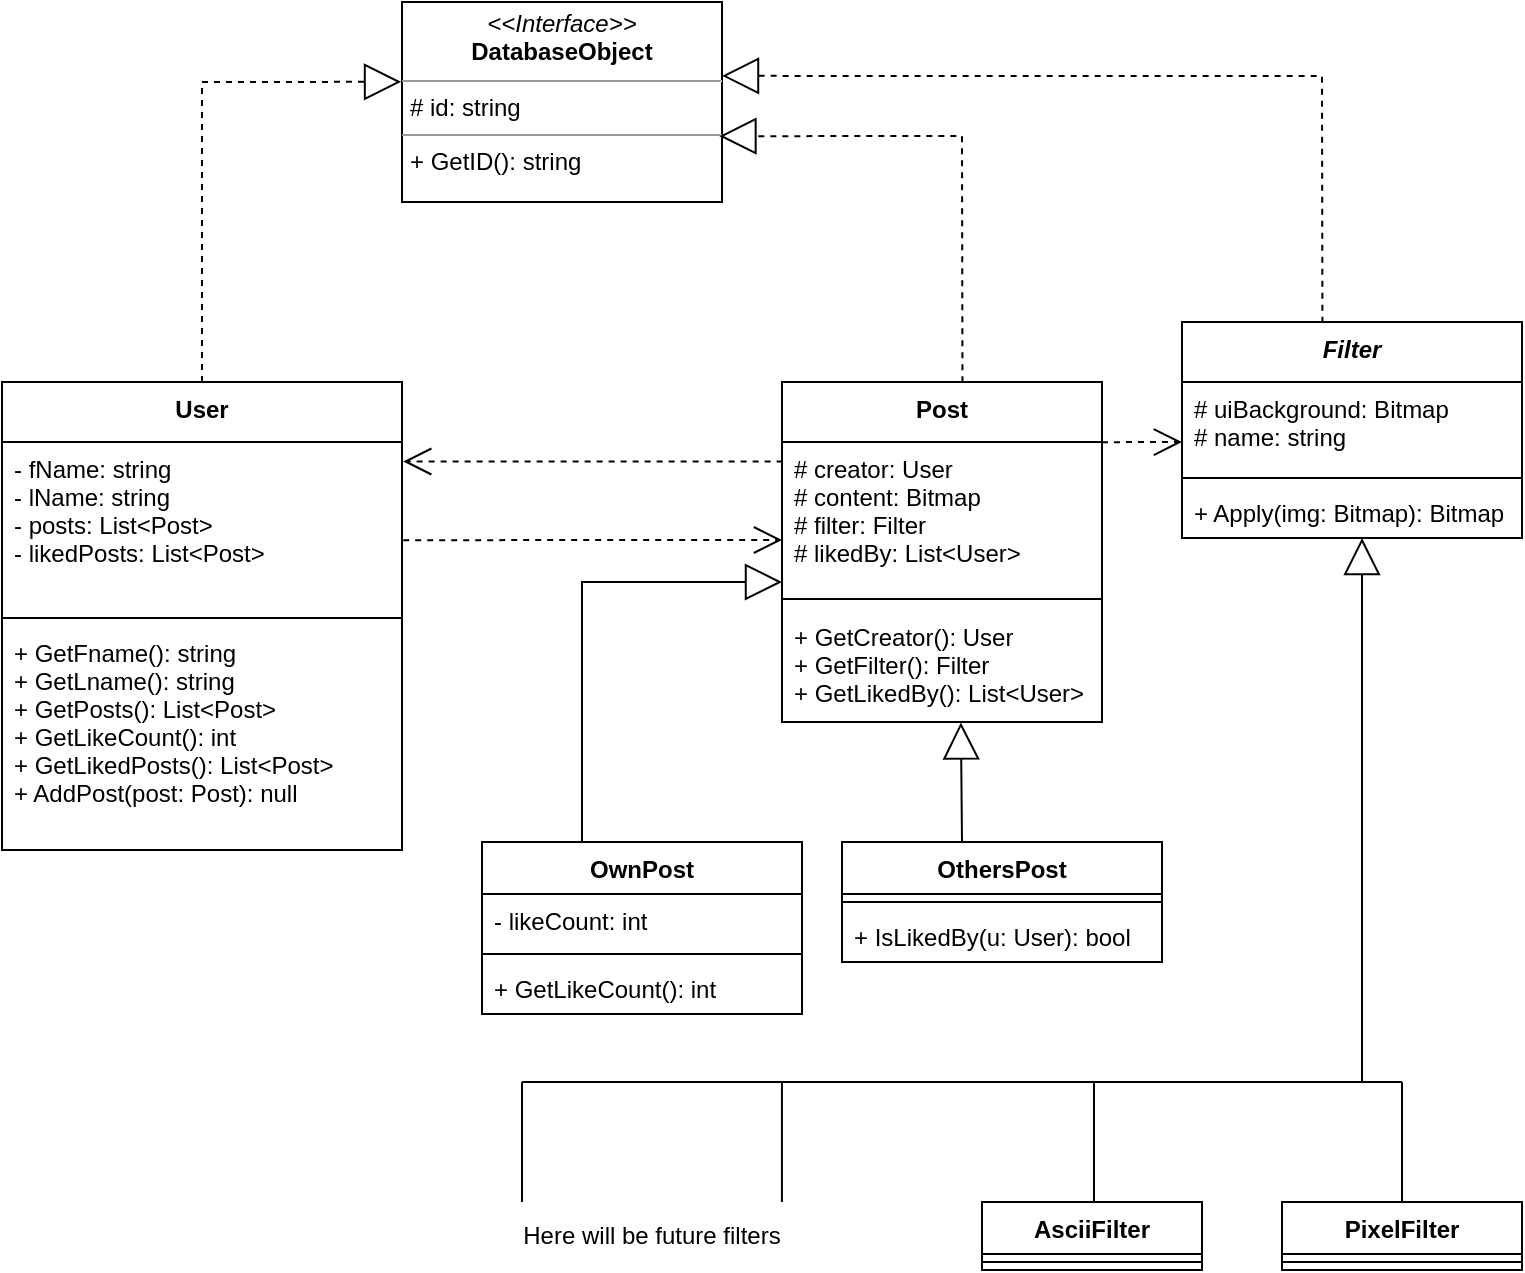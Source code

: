 <mxfile version="20.5.3" type="github">
  <diagram id="5j97dR44W0pkRMfTW0MN" name="‫עמוד-1‬">
    <mxGraphModel dx="1480" dy="838" grid="0" gridSize="10" guides="1" tooltips="1" connect="1" arrows="1" fold="1" page="1" pageScale="1" pageWidth="827" pageHeight="1169" math="0" shadow="0">
      <root>
        <mxCell id="0" />
        <mxCell id="1" parent="0" />
        <mxCell id="RlVIT7YuRauQy9fZDoNZ-9" value="User" style="swimlane;fontStyle=1;align=center;verticalAlign=top;childLayout=stackLayout;horizontal=1;startSize=30;horizontalStack=0;resizeParent=1;resizeParentMax=0;resizeLast=0;collapsible=1;marginBottom=0;rounded=0;" vertex="1" parent="1">
          <mxGeometry x="20" y="210" width="200" height="234" as="geometry" />
        </mxCell>
        <mxCell id="RlVIT7YuRauQy9fZDoNZ-10" value="- fName: string&#xa;- lName: string&#xa;- posts: List&lt;Post&gt;&#xa;- likedPosts: List&lt;Post&gt;" style="text;strokeColor=none;fillColor=none;align=left;verticalAlign=top;spacingLeft=4;spacingRight=4;overflow=hidden;rotatable=0;points=[[0,0.5],[1,0.5]];portConstraint=eastwest;rounded=0;" vertex="1" parent="RlVIT7YuRauQy9fZDoNZ-9">
          <mxGeometry y="30" width="200" height="84" as="geometry" />
        </mxCell>
        <mxCell id="RlVIT7YuRauQy9fZDoNZ-11" value="" style="line;strokeWidth=1;fillColor=none;align=left;verticalAlign=middle;spacingTop=-1;spacingLeft=3;spacingRight=3;rotatable=0;labelPosition=right;points=[];portConstraint=eastwest;strokeColor=inherit;rounded=0;" vertex="1" parent="RlVIT7YuRauQy9fZDoNZ-9">
          <mxGeometry y="114" width="200" height="8" as="geometry" />
        </mxCell>
        <mxCell id="RlVIT7YuRauQy9fZDoNZ-12" value="+ GetFname(): string&#xa;+ GetLname(): string&#xa;+ GetPosts(): List&lt;Post&gt;&#xa;+ GetLikeCount(): int&#xa;+ GetLikedPosts(): List&lt;Post&gt;&#xa;+ AddPost(post: Post): null" style="text;strokeColor=none;fillColor=none;align=left;verticalAlign=top;spacingLeft=4;spacingRight=4;overflow=hidden;rotatable=0;points=[[0,0.5],[1,0.5]];portConstraint=eastwest;rounded=0;" vertex="1" parent="RlVIT7YuRauQy9fZDoNZ-9">
          <mxGeometry y="122" width="200" height="112" as="geometry" />
        </mxCell>
        <mxCell id="RlVIT7YuRauQy9fZDoNZ-13" value="Post" style="swimlane;fontStyle=1;align=center;verticalAlign=top;childLayout=stackLayout;horizontal=1;startSize=30;horizontalStack=0;resizeParent=1;resizeParentMax=0;resizeLast=0;collapsible=1;marginBottom=0;" vertex="1" parent="1">
          <mxGeometry x="410" y="210" width="160" height="170" as="geometry" />
        </mxCell>
        <mxCell id="RlVIT7YuRauQy9fZDoNZ-14" value="# creator: User&#xa;# content: Bitmap&#xa;# filter: Filter&#xa;# likedBy: List&lt;User&gt;" style="text;strokeColor=none;fillColor=none;align=left;verticalAlign=top;spacingLeft=4;spacingRight=4;overflow=hidden;rotatable=0;points=[[0,0.5],[1,0.5]];portConstraint=eastwest;" vertex="1" parent="RlVIT7YuRauQy9fZDoNZ-13">
          <mxGeometry y="30" width="160" height="73" as="geometry" />
        </mxCell>
        <mxCell id="RlVIT7YuRauQy9fZDoNZ-15" value="" style="line;strokeWidth=1;fillColor=none;align=left;verticalAlign=middle;spacingTop=-1;spacingLeft=3;spacingRight=3;rotatable=0;labelPosition=right;points=[];portConstraint=eastwest;strokeColor=inherit;" vertex="1" parent="RlVIT7YuRauQy9fZDoNZ-13">
          <mxGeometry y="103" width="160" height="11" as="geometry" />
        </mxCell>
        <mxCell id="RlVIT7YuRauQy9fZDoNZ-16" value="+ GetCreator(): User&#xa;+ GetFilter(): Filter&#xa;+ GetLikedBy(): List&lt;User&gt;" style="text;strokeColor=none;fillColor=none;align=left;verticalAlign=top;spacingLeft=4;spacingRight=4;overflow=hidden;rotatable=0;points=[[0,0.5],[1,0.5]];portConstraint=eastwest;" vertex="1" parent="RlVIT7YuRauQy9fZDoNZ-13">
          <mxGeometry y="114" width="160" height="56" as="geometry" />
        </mxCell>
        <mxCell id="RlVIT7YuRauQy9fZDoNZ-19" value="" style="endArrow=open;endSize=12;dashed=1;html=1;rounded=0;entryX=0;entryY=0;entryDx=0;entryDy=0;entryPerimeter=0;exitX=1.003;exitY=0.001;exitDx=0;exitDy=0;exitPerimeter=0;" edge="1" parent="1">
          <mxGeometry width="160" relative="1" as="geometry">
            <mxPoint x="220.6" y="289.084" as="sourcePoint" />
            <mxPoint x="410" y="289" as="targetPoint" />
          </mxGeometry>
        </mxCell>
        <mxCell id="RlVIT7YuRauQy9fZDoNZ-22" value="" style="endArrow=block;endSize=16;endFill=0;html=1;rounded=0;exitX=0.5;exitY=0;exitDx=0;exitDy=0;entryX=-0.003;entryY=0.399;entryDx=0;entryDy=0;dashed=1;entryPerimeter=0;" edge="1" parent="1" source="RlVIT7YuRauQy9fZDoNZ-9" target="RlVIT7YuRauQy9fZDoNZ-42">
          <mxGeometry width="160" relative="1" as="geometry">
            <mxPoint x="120" y="200" as="sourcePoint" />
            <mxPoint x="220.0" y="60" as="targetPoint" />
            <Array as="points">
              <mxPoint x="120" y="60" />
            </Array>
          </mxGeometry>
        </mxCell>
        <mxCell id="RlVIT7YuRauQy9fZDoNZ-28" value="" style="endArrow=open;endSize=12;dashed=1;html=1;rounded=0;entryX=1.003;entryY=0.116;entryDx=0;entryDy=0;entryPerimeter=0;exitX=0.002;exitY=0.134;exitDx=0;exitDy=0;exitPerimeter=0;" edge="1" parent="1" source="RlVIT7YuRauQy9fZDoNZ-14" target="RlVIT7YuRauQy9fZDoNZ-10">
          <mxGeometry width="160" relative="1" as="geometry">
            <mxPoint x="230.6" y="299.084" as="sourcePoint" />
            <mxPoint x="420" y="299" as="targetPoint" />
          </mxGeometry>
        </mxCell>
        <mxCell id="RlVIT7YuRauQy9fZDoNZ-29" value="" style="endArrow=block;endSize=16;endFill=0;html=1;rounded=0;exitX=0.375;exitY=-0.004;exitDx=0;exitDy=0;entryX=0.559;entryY=1.004;entryDx=0;entryDy=0;entryPerimeter=0;exitPerimeter=0;" edge="1" parent="1" source="RlVIT7YuRauQy9fZDoNZ-38" target="RlVIT7YuRauQy9fZDoNZ-16">
          <mxGeometry width="160" relative="1" as="geometry">
            <mxPoint x="660" y="444" as="sourcePoint" />
            <mxPoint x="570" y="290" as="targetPoint" />
            <Array as="points" />
          </mxGeometry>
        </mxCell>
        <mxCell id="RlVIT7YuRauQy9fZDoNZ-30" value="OwnPost" style="swimlane;fontStyle=1;align=center;verticalAlign=top;childLayout=stackLayout;horizontal=1;startSize=26;horizontalStack=0;resizeParent=1;resizeParentMax=0;resizeLast=0;collapsible=1;marginBottom=0;" vertex="1" parent="1">
          <mxGeometry x="260" y="440" width="160" height="86" as="geometry" />
        </mxCell>
        <mxCell id="RlVIT7YuRauQy9fZDoNZ-31" value="- likeCount: int" style="text;strokeColor=none;fillColor=none;align=left;verticalAlign=top;spacingLeft=4;spacingRight=4;overflow=hidden;rotatable=0;points=[[0,0.5],[1,0.5]];portConstraint=eastwest;" vertex="1" parent="RlVIT7YuRauQy9fZDoNZ-30">
          <mxGeometry y="26" width="160" height="26" as="geometry" />
        </mxCell>
        <mxCell id="RlVIT7YuRauQy9fZDoNZ-32" value="" style="line;strokeWidth=1;fillColor=none;align=left;verticalAlign=middle;spacingTop=-1;spacingLeft=3;spacingRight=3;rotatable=0;labelPosition=right;points=[];portConstraint=eastwest;strokeColor=inherit;" vertex="1" parent="RlVIT7YuRauQy9fZDoNZ-30">
          <mxGeometry y="52" width="160" height="8" as="geometry" />
        </mxCell>
        <mxCell id="RlVIT7YuRauQy9fZDoNZ-33" value="+ GetLikeCount(): int" style="text;strokeColor=none;fillColor=none;align=left;verticalAlign=top;spacingLeft=4;spacingRight=4;overflow=hidden;rotatable=0;points=[[0,0.5],[1,0.5]];portConstraint=eastwest;" vertex="1" parent="RlVIT7YuRauQy9fZDoNZ-30">
          <mxGeometry y="60" width="160" height="26" as="geometry" />
        </mxCell>
        <mxCell id="RlVIT7YuRauQy9fZDoNZ-38" value="OthersPost" style="swimlane;fontStyle=1;align=center;verticalAlign=top;childLayout=stackLayout;horizontal=1;startSize=26;horizontalStack=0;resizeParent=1;resizeParentMax=0;resizeLast=0;collapsible=1;marginBottom=0;" vertex="1" parent="1">
          <mxGeometry x="440" y="440" width="160" height="60" as="geometry" />
        </mxCell>
        <mxCell id="RlVIT7YuRauQy9fZDoNZ-40" value="" style="line;strokeWidth=1;fillColor=none;align=left;verticalAlign=middle;spacingTop=-1;spacingLeft=3;spacingRight=3;rotatable=0;labelPosition=right;points=[];portConstraint=eastwest;strokeColor=inherit;" vertex="1" parent="RlVIT7YuRauQy9fZDoNZ-38">
          <mxGeometry y="26" width="160" height="8" as="geometry" />
        </mxCell>
        <mxCell id="RlVIT7YuRauQy9fZDoNZ-41" value="+ IsLikedBy(u: User): bool" style="text;strokeColor=none;fillColor=none;align=left;verticalAlign=top;spacingLeft=4;spacingRight=4;overflow=hidden;rotatable=0;points=[[0,0.5],[1,0.5]];portConstraint=eastwest;" vertex="1" parent="RlVIT7YuRauQy9fZDoNZ-38">
          <mxGeometry y="34" width="160" height="26" as="geometry" />
        </mxCell>
        <mxCell id="RlVIT7YuRauQy9fZDoNZ-42" value="&lt;p style=&quot;margin:0px;margin-top:4px;text-align:center;&quot;&gt;&lt;i&gt;&amp;lt;&amp;lt;Interface&amp;gt;&amp;gt;&lt;/i&gt;&lt;br&gt;&lt;b&gt;DatabaseObject&lt;/b&gt;&lt;/p&gt;&lt;hr size=&quot;1&quot;&gt;&lt;p style=&quot;margin:0px;margin-left:4px;&quot;&gt;# id: string&lt;br&gt;&lt;/p&gt;&lt;hr size=&quot;1&quot;&gt;&lt;p style=&quot;margin:0px;margin-left:4px;&quot;&gt;+ GetID(): string&lt;br&gt;&lt;/p&gt;" style="verticalAlign=top;align=left;overflow=fill;fontSize=12;fontFamily=Helvetica;html=1;" vertex="1" parent="1">
          <mxGeometry x="220" y="20" width="160" height="100" as="geometry" />
        </mxCell>
        <mxCell id="RlVIT7YuRauQy9fZDoNZ-43" value="" style="endArrow=block;endSize=16;endFill=0;html=1;rounded=0;exitX=0.564;exitY=0.001;exitDx=0;exitDy=0;dashed=1;entryX=0.992;entryY=0.671;entryDx=0;entryDy=0;entryPerimeter=0;exitPerimeter=0;" edge="1" parent="1" source="RlVIT7YuRauQy9fZDoNZ-13" target="RlVIT7YuRauQy9fZDoNZ-42">
          <mxGeometry width="160" relative="1" as="geometry">
            <mxPoint x="500" y="210.0" as="sourcePoint" />
            <mxPoint x="380" y="60" as="targetPoint" />
            <Array as="points">
              <mxPoint x="500" y="87" />
            </Array>
          </mxGeometry>
        </mxCell>
        <mxCell id="RlVIT7YuRauQy9fZDoNZ-44" value="" style="endArrow=block;endSize=16;endFill=0;html=1;rounded=0;entryX=0;entryY=0.25;entryDx=0;entryDy=0;" edge="1" parent="1">
          <mxGeometry width="160" relative="1" as="geometry">
            <mxPoint x="310" y="440" as="sourcePoint" />
            <mxPoint x="410" y="310" as="targetPoint" />
            <Array as="points">
              <mxPoint x="310" y="310" />
            </Array>
          </mxGeometry>
        </mxCell>
        <mxCell id="RlVIT7YuRauQy9fZDoNZ-46" value="Filter" style="swimlane;fontStyle=3;align=center;verticalAlign=top;childLayout=stackLayout;horizontal=1;startSize=30;horizontalStack=0;resizeParent=1;resizeParentMax=0;resizeLast=0;collapsible=1;marginBottom=0;" vertex="1" parent="1">
          <mxGeometry x="610" y="180" width="170" height="108" as="geometry" />
        </mxCell>
        <mxCell id="RlVIT7YuRauQy9fZDoNZ-47" value="# uiBackground: Bitmap&#xa;# name: string&#xa;" style="text;strokeColor=none;fillColor=none;align=left;verticalAlign=top;spacingLeft=4;spacingRight=4;overflow=hidden;rotatable=0;points=[[0,0.5],[1,0.5]];portConstraint=eastwest;" vertex="1" parent="RlVIT7YuRauQy9fZDoNZ-46">
          <mxGeometry y="30" width="170" height="44" as="geometry" />
        </mxCell>
        <mxCell id="RlVIT7YuRauQy9fZDoNZ-50" value="" style="endArrow=open;endSize=12;dashed=1;html=1;rounded=0;exitX=1.003;exitY=0.001;exitDx=0;exitDy=0;exitPerimeter=0;" edge="1" parent="RlVIT7YuRauQy9fZDoNZ-46">
          <mxGeometry width="160" relative="1" as="geometry">
            <mxPoint x="-40.0" y="60.084" as="sourcePoint" />
            <mxPoint y="60" as="targetPoint" />
          </mxGeometry>
        </mxCell>
        <mxCell id="RlVIT7YuRauQy9fZDoNZ-48" value="" style="line;strokeWidth=1;fillColor=none;align=left;verticalAlign=middle;spacingTop=-1;spacingLeft=3;spacingRight=3;rotatable=0;labelPosition=right;points=[];portConstraint=eastwest;strokeColor=inherit;" vertex="1" parent="RlVIT7YuRauQy9fZDoNZ-46">
          <mxGeometry y="74" width="170" height="8" as="geometry" />
        </mxCell>
        <mxCell id="RlVIT7YuRauQy9fZDoNZ-49" value="+ Apply(img: Bitmap): Bitmap" style="text;strokeColor=none;fillColor=none;align=left;verticalAlign=top;spacingLeft=4;spacingRight=4;overflow=hidden;rotatable=0;points=[[0,0.5],[1,0.5]];portConstraint=eastwest;" vertex="1" parent="RlVIT7YuRauQy9fZDoNZ-46">
          <mxGeometry y="82" width="170" height="26" as="geometry" />
        </mxCell>
        <mxCell id="RlVIT7YuRauQy9fZDoNZ-51" value="" style="endArrow=block;endSize=16;endFill=0;html=1;rounded=0;exitX=0.413;exitY=0.003;exitDx=0;exitDy=0;dashed=1;entryX=0.992;entryY=0.671;entryDx=0;entryDy=0;entryPerimeter=0;exitPerimeter=0;" edge="1" parent="1" source="RlVIT7YuRauQy9fZDoNZ-46">
          <mxGeometry width="160" relative="1" as="geometry">
            <mxPoint x="501.52" y="180.0" as="sourcePoint" />
            <mxPoint x="380" y="56.93" as="targetPoint" />
            <Array as="points">
              <mxPoint x="680" y="57" />
            </Array>
          </mxGeometry>
        </mxCell>
        <mxCell id="RlVIT7YuRauQy9fZDoNZ-53" value="" style="endArrow=block;endSize=16;endFill=0;html=1;rounded=0;entryX=0.559;entryY=1.004;entryDx=0;entryDy=0;entryPerimeter=0;" edge="1" parent="1">
          <mxGeometry width="160" relative="1" as="geometry">
            <mxPoint x="700" y="560" as="sourcePoint" />
            <mxPoint x="700" y="288.004" as="targetPoint" />
            <Array as="points" />
          </mxGeometry>
        </mxCell>
        <mxCell id="RlVIT7YuRauQy9fZDoNZ-58" value="" style="endArrow=none;html=1;rounded=0;" edge="1" parent="1">
          <mxGeometry width="50" height="50" relative="1" as="geometry">
            <mxPoint x="280" y="560" as="sourcePoint" />
            <mxPoint x="720" y="560" as="targetPoint" />
          </mxGeometry>
        </mxCell>
        <mxCell id="RlVIT7YuRauQy9fZDoNZ-59" value="" style="endArrow=none;html=1;rounded=0;" edge="1" parent="1">
          <mxGeometry width="50" height="50" relative="1" as="geometry">
            <mxPoint x="409.97" y="620" as="sourcePoint" />
            <mxPoint x="409.97" y="560" as="targetPoint" />
          </mxGeometry>
        </mxCell>
        <mxCell id="RlVIT7YuRauQy9fZDoNZ-60" value="" style="endArrow=none;html=1;rounded=0;" edge="1" parent="1">
          <mxGeometry width="50" height="50" relative="1" as="geometry">
            <mxPoint x="566" y="620" as="sourcePoint" />
            <mxPoint x="566" y="560" as="targetPoint" />
          </mxGeometry>
        </mxCell>
        <mxCell id="RlVIT7YuRauQy9fZDoNZ-61" value="" style="endArrow=none;html=1;rounded=0;" edge="1" parent="1">
          <mxGeometry width="50" height="50" relative="1" as="geometry">
            <mxPoint x="720" y="620" as="sourcePoint" />
            <mxPoint x="720" y="560" as="targetPoint" />
          </mxGeometry>
        </mxCell>
        <mxCell id="RlVIT7YuRauQy9fZDoNZ-62" value="PixelFilter" style="swimlane;fontStyle=1;align=center;verticalAlign=top;childLayout=stackLayout;horizontal=1;startSize=26;horizontalStack=0;resizeParent=1;resizeParentMax=0;resizeLast=0;collapsible=1;marginBottom=0;" vertex="1" parent="1">
          <mxGeometry x="660" y="620" width="120" height="34" as="geometry" />
        </mxCell>
        <mxCell id="RlVIT7YuRauQy9fZDoNZ-64" value="" style="line;strokeWidth=1;fillColor=none;align=left;verticalAlign=middle;spacingTop=-1;spacingLeft=3;spacingRight=3;rotatable=0;labelPosition=right;points=[];portConstraint=eastwest;strokeColor=inherit;" vertex="1" parent="RlVIT7YuRauQy9fZDoNZ-62">
          <mxGeometry y="26" width="120" height="8" as="geometry" />
        </mxCell>
        <mxCell id="RlVIT7YuRauQy9fZDoNZ-66" value="AsciiFilter" style="swimlane;fontStyle=1;align=center;verticalAlign=top;childLayout=stackLayout;horizontal=1;startSize=26;horizontalStack=0;resizeParent=1;resizeParentMax=0;resizeLast=0;collapsible=1;marginBottom=0;" vertex="1" parent="1">
          <mxGeometry x="510" y="620" width="110" height="34" as="geometry" />
        </mxCell>
        <mxCell id="RlVIT7YuRauQy9fZDoNZ-67" value="" style="line;strokeWidth=1;fillColor=none;align=left;verticalAlign=middle;spacingTop=-1;spacingLeft=3;spacingRight=3;rotatable=0;labelPosition=right;points=[];portConstraint=eastwest;strokeColor=inherit;" vertex="1" parent="RlVIT7YuRauQy9fZDoNZ-66">
          <mxGeometry y="26" width="110" height="8" as="geometry" />
        </mxCell>
        <mxCell id="RlVIT7YuRauQy9fZDoNZ-70" value="" style="endArrow=none;html=1;rounded=0;" edge="1" parent="1">
          <mxGeometry width="50" height="50" relative="1" as="geometry">
            <mxPoint x="280" y="620" as="sourcePoint" />
            <mxPoint x="280" y="560" as="targetPoint" />
          </mxGeometry>
        </mxCell>
        <mxCell id="RlVIT7YuRauQy9fZDoNZ-71" value="Here will be future filters" style="text;html=1;strokeColor=none;fillColor=none;align=center;verticalAlign=middle;whiteSpace=wrap;rounded=0;" vertex="1" parent="1">
          <mxGeometry x="270" y="622" width="150" height="30" as="geometry" />
        </mxCell>
      </root>
    </mxGraphModel>
  </diagram>
</mxfile>
